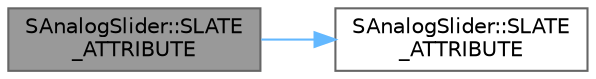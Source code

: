 digraph "SAnalogSlider::SLATE_ATTRIBUTE"
{
 // INTERACTIVE_SVG=YES
 // LATEX_PDF_SIZE
  bgcolor="transparent";
  edge [fontname=Helvetica,fontsize=10,labelfontname=Helvetica,labelfontsize=10];
  node [fontname=Helvetica,fontsize=10,shape=box,height=0.2,width=0.4];
  rankdir="LR";
  Node1 [id="Node000001",label="SAnalogSlider::SLATE\l_ATTRIBUTE",height=0.2,width=0.4,color="gray40", fillcolor="grey60", style="filled", fontcolor="black",tooltip="The color to draw the slider handle in."];
  Node1 -> Node2 [id="edge1_Node000001_Node000002",color="steelblue1",style="solid",tooltip=" "];
  Node2 [id="Node000002",label="SAnalogSlider::SLATE\l_ATTRIBUTE",height=0.2,width=0.4,color="grey40", fillcolor="white", style="filled",URL="$d0/db2/classSAnalogSlider.html#a09e365992cb2ddffbcac4e097f9e0618",tooltip="Whether the slidable area should be indented to fit the handle."];
}
